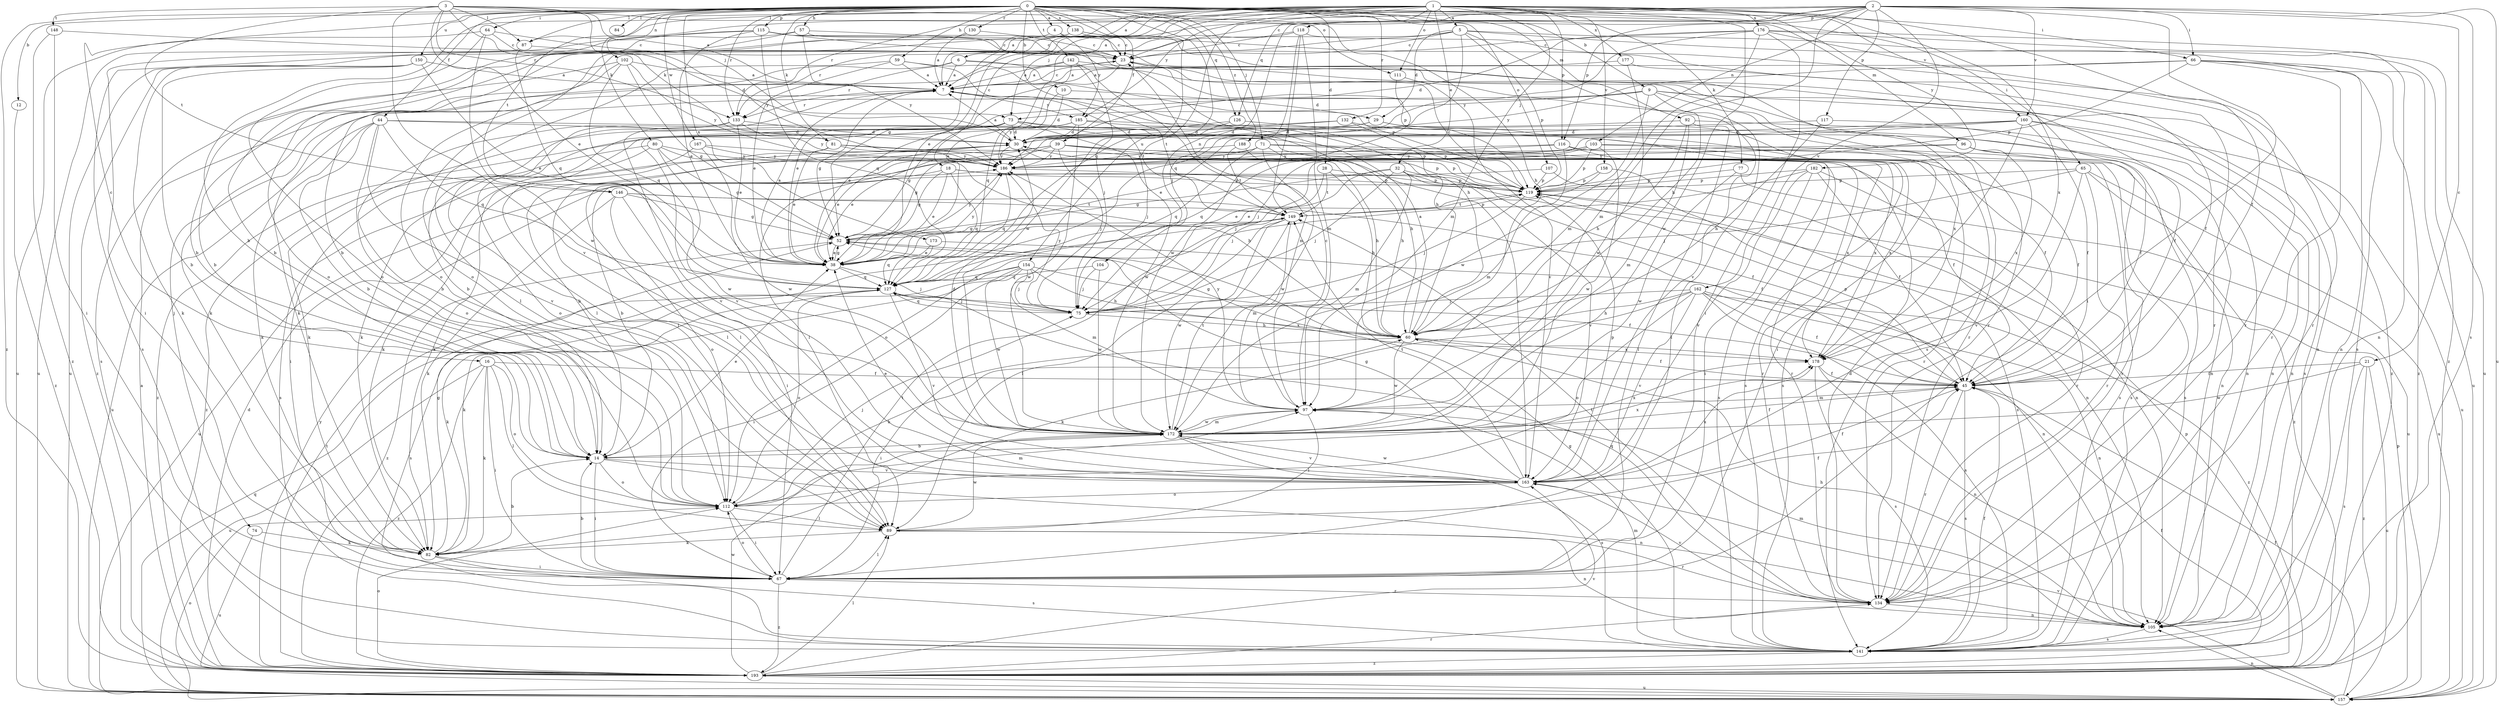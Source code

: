 strict digraph  {
0;
1;
2;
3;
4;
5;
6;
7;
9;
10;
12;
14;
16;
18;
21;
23;
28;
29;
30;
32;
38;
39;
44;
45;
52;
57;
59;
60;
64;
65;
66;
67;
71;
73;
74;
75;
77;
80;
81;
82;
84;
87;
89;
92;
96;
97;
102;
103;
104;
105;
107;
111;
112;
115;
116;
117;
118;
119;
126;
127;
130;
132;
133;
134;
138;
141;
142;
146;
148;
149;
150;
154;
157;
158;
160;
162;
163;
167;
172;
173;
176;
177;
178;
182;
185;
186;
188;
193;
0 -> 4  [label=a];
0 -> 9  [label=b];
0 -> 10  [label=b];
0 -> 12  [label=b];
0 -> 16  [label=c];
0 -> 28  [label=d];
0 -> 39  [label=f];
0 -> 44  [label=f];
0 -> 57  [label=h];
0 -> 59  [label=h];
0 -> 64  [label=i];
0 -> 65  [label=i];
0 -> 66  [label=i];
0 -> 71  [label=j];
0 -> 77  [label=k];
0 -> 80  [label=k];
0 -> 81  [label=k];
0 -> 84  [label=l];
0 -> 87  [label=l];
0 -> 92  [label=m];
0 -> 96  [label=m];
0 -> 102  [label=n];
0 -> 107  [label=o];
0 -> 115  [label=p];
0 -> 126  [label=q];
0 -> 130  [label=r];
0 -> 132  [label=r];
0 -> 133  [label=r];
0 -> 138  [label=s];
0 -> 142  [label=t];
0 -> 150  [label=u];
0 -> 154  [label=u];
0 -> 167  [label=w];
0 -> 172  [label=w];
0 -> 173  [label=x];
0 -> 188  [label=z];
0 -> 193  [label=z];
1 -> 5  [label=a];
1 -> 6  [label=a];
1 -> 7  [label=a];
1 -> 14  [label=b];
1 -> 18  [label=c];
1 -> 32  [label=e];
1 -> 38  [label=e];
1 -> 45  [label=f];
1 -> 52  [label=g];
1 -> 73  [label=j];
1 -> 87  [label=l];
1 -> 97  [label=m];
1 -> 111  [label=o];
1 -> 116  [label=p];
1 -> 126  [label=q];
1 -> 127  [label=q];
1 -> 158  [label=v];
1 -> 160  [label=v];
1 -> 172  [label=w];
1 -> 176  [label=x];
1 -> 177  [label=x];
1 -> 178  [label=x];
1 -> 182  [label=y];
1 -> 185  [label=y];
2 -> 7  [label=a];
2 -> 21  [label=c];
2 -> 23  [label=c];
2 -> 66  [label=i];
2 -> 67  [label=i];
2 -> 97  [label=m];
2 -> 103  [label=n];
2 -> 104  [label=n];
2 -> 116  [label=p];
2 -> 117  [label=p];
2 -> 118  [label=p];
2 -> 133  [label=r];
2 -> 141  [label=s];
2 -> 146  [label=t];
2 -> 157  [label=u];
2 -> 160  [label=v];
2 -> 162  [label=v];
3 -> 7  [label=a];
3 -> 38  [label=e];
3 -> 60  [label=h];
3 -> 73  [label=j];
3 -> 81  [label=k];
3 -> 87  [label=l];
3 -> 111  [label=o];
3 -> 133  [label=r];
3 -> 146  [label=t];
3 -> 148  [label=t];
3 -> 163  [label=v];
4 -> 23  [label=c];
4 -> 133  [label=r];
4 -> 185  [label=y];
5 -> 23  [label=c];
5 -> 29  [label=d];
5 -> 38  [label=e];
5 -> 60  [label=h];
5 -> 105  [label=n];
5 -> 112  [label=o];
5 -> 119  [label=p];
5 -> 127  [label=q];
5 -> 141  [label=s];
6 -> 7  [label=a];
6 -> 82  [label=k];
6 -> 119  [label=p];
6 -> 133  [label=r];
6 -> 163  [label=v];
7 -> 23  [label=c];
7 -> 52  [label=g];
7 -> 89  [label=l];
7 -> 133  [label=r];
7 -> 149  [label=t];
7 -> 185  [label=y];
9 -> 38  [label=e];
9 -> 45  [label=f];
9 -> 67  [label=i];
9 -> 73  [label=j];
9 -> 74  [label=j];
9 -> 141  [label=s];
9 -> 172  [label=w];
9 -> 178  [label=x];
10 -> 29  [label=d];
10 -> 30  [label=d];
10 -> 186  [label=y];
12 -> 193  [label=z];
14 -> 38  [label=e];
14 -> 67  [label=i];
14 -> 105  [label=n];
14 -> 112  [label=o];
14 -> 163  [label=v];
14 -> 178  [label=x];
16 -> 45  [label=f];
16 -> 67  [label=i];
16 -> 82  [label=k];
16 -> 89  [label=l];
16 -> 112  [label=o];
16 -> 157  [label=u];
16 -> 193  [label=z];
18 -> 14  [label=b];
18 -> 38  [label=e];
18 -> 52  [label=g];
18 -> 105  [label=n];
18 -> 119  [label=p];
18 -> 127  [label=q];
21 -> 45  [label=f];
21 -> 141  [label=s];
21 -> 157  [label=u];
21 -> 172  [label=w];
21 -> 193  [label=z];
23 -> 7  [label=a];
23 -> 38  [label=e];
23 -> 105  [label=n];
23 -> 134  [label=r];
28 -> 60  [label=h];
28 -> 75  [label=j];
28 -> 119  [label=p];
28 -> 149  [label=t];
29 -> 30  [label=d];
29 -> 105  [label=n];
29 -> 141  [label=s];
29 -> 193  [label=z];
30 -> 7  [label=a];
30 -> 14  [label=b];
30 -> 38  [label=e];
30 -> 141  [label=s];
30 -> 186  [label=y];
32 -> 38  [label=e];
32 -> 45  [label=f];
32 -> 52  [label=g];
32 -> 75  [label=j];
32 -> 97  [label=m];
32 -> 119  [label=p];
32 -> 163  [label=v];
38 -> 7  [label=a];
38 -> 52  [label=g];
38 -> 75  [label=j];
38 -> 127  [label=q];
38 -> 186  [label=y];
39 -> 38  [label=e];
39 -> 52  [label=g];
39 -> 75  [label=j];
39 -> 82  [label=k];
39 -> 119  [label=p];
39 -> 134  [label=r];
39 -> 178  [label=x];
39 -> 186  [label=y];
44 -> 14  [label=b];
44 -> 30  [label=d];
44 -> 82  [label=k];
44 -> 112  [label=o];
44 -> 119  [label=p];
44 -> 127  [label=q];
44 -> 157  [label=u];
44 -> 163  [label=v];
45 -> 97  [label=m];
45 -> 119  [label=p];
45 -> 134  [label=r];
45 -> 141  [label=s];
52 -> 38  [label=e];
52 -> 186  [label=y];
52 -> 193  [label=z];
57 -> 14  [label=b];
57 -> 23  [label=c];
57 -> 119  [label=p];
57 -> 141  [label=s];
57 -> 186  [label=y];
59 -> 7  [label=a];
59 -> 38  [label=e];
59 -> 60  [label=h];
59 -> 89  [label=l];
59 -> 149  [label=t];
60 -> 7  [label=a];
60 -> 45  [label=f];
60 -> 52  [label=g];
60 -> 67  [label=i];
60 -> 172  [label=w];
60 -> 178  [label=x];
64 -> 23  [label=c];
64 -> 30  [label=d];
64 -> 112  [label=o];
64 -> 157  [label=u];
64 -> 172  [label=w];
65 -> 75  [label=j];
65 -> 119  [label=p];
65 -> 134  [label=r];
65 -> 157  [label=u];
65 -> 163  [label=v];
65 -> 193  [label=z];
66 -> 7  [label=a];
66 -> 105  [label=n];
66 -> 119  [label=p];
66 -> 134  [label=r];
66 -> 157  [label=u];
66 -> 186  [label=y];
66 -> 193  [label=z];
67 -> 14  [label=b];
67 -> 89  [label=l];
67 -> 112  [label=o];
67 -> 134  [label=r];
67 -> 149  [label=t];
67 -> 193  [label=z];
71 -> 60  [label=h];
71 -> 89  [label=l];
71 -> 127  [label=q];
71 -> 141  [label=s];
71 -> 172  [label=w];
71 -> 178  [label=x];
71 -> 186  [label=y];
73 -> 14  [label=b];
73 -> 30  [label=d];
73 -> 52  [label=g];
73 -> 89  [label=l];
73 -> 105  [label=n];
73 -> 112  [label=o];
73 -> 163  [label=v];
73 -> 172  [label=w];
74 -> 82  [label=k];
74 -> 157  [label=u];
75 -> 60  [label=h];
75 -> 127  [label=q];
75 -> 186  [label=y];
77 -> 119  [label=p];
77 -> 157  [label=u];
77 -> 172  [label=w];
80 -> 52  [label=g];
80 -> 60  [label=h];
80 -> 67  [label=i];
80 -> 172  [label=w];
80 -> 186  [label=y];
80 -> 193  [label=z];
81 -> 38  [label=e];
81 -> 45  [label=f];
81 -> 134  [label=r];
81 -> 141  [label=s];
81 -> 186  [label=y];
82 -> 14  [label=b];
82 -> 52  [label=g];
82 -> 67  [label=i];
82 -> 141  [label=s];
87 -> 127  [label=q];
87 -> 157  [label=u];
87 -> 186  [label=y];
89 -> 45  [label=f];
89 -> 82  [label=k];
89 -> 105  [label=n];
89 -> 134  [label=r];
89 -> 172  [label=w];
92 -> 30  [label=d];
92 -> 60  [label=h];
92 -> 67  [label=i];
92 -> 97  [label=m];
92 -> 105  [label=n];
96 -> 89  [label=l];
96 -> 134  [label=r];
96 -> 141  [label=s];
96 -> 178  [label=x];
96 -> 186  [label=y];
97 -> 23  [label=c];
97 -> 89  [label=l];
97 -> 172  [label=w];
97 -> 186  [label=y];
102 -> 7  [label=a];
102 -> 14  [label=b];
102 -> 52  [label=g];
102 -> 127  [label=q];
102 -> 141  [label=s];
102 -> 186  [label=y];
103 -> 75  [label=j];
103 -> 89  [label=l];
103 -> 105  [label=n];
103 -> 119  [label=p];
103 -> 141  [label=s];
103 -> 172  [label=w];
103 -> 186  [label=y];
104 -> 75  [label=j];
104 -> 127  [label=q];
104 -> 172  [label=w];
105 -> 60  [label=h];
105 -> 97  [label=m];
105 -> 141  [label=s];
107 -> 105  [label=n];
107 -> 119  [label=p];
107 -> 157  [label=u];
111 -> 163  [label=v];
111 -> 172  [label=w];
112 -> 60  [label=h];
112 -> 67  [label=i];
112 -> 75  [label=j];
112 -> 89  [label=l];
112 -> 97  [label=m];
115 -> 14  [label=b];
115 -> 23  [label=c];
115 -> 38  [label=e];
115 -> 60  [label=h];
115 -> 67  [label=i];
115 -> 127  [label=q];
115 -> 134  [label=r];
116 -> 45  [label=f];
116 -> 97  [label=m];
116 -> 127  [label=q];
116 -> 178  [label=x];
116 -> 186  [label=y];
117 -> 30  [label=d];
117 -> 45  [label=f];
117 -> 60  [label=h];
118 -> 23  [label=c];
118 -> 75  [label=j];
118 -> 97  [label=m];
118 -> 112  [label=o];
118 -> 134  [label=r];
118 -> 149  [label=t];
119 -> 23  [label=c];
119 -> 75  [label=j];
119 -> 149  [label=t];
126 -> 30  [label=d];
126 -> 75  [label=j];
126 -> 141  [label=s];
127 -> 75  [label=j];
127 -> 82  [label=k];
127 -> 112  [label=o];
127 -> 163  [label=v];
127 -> 178  [label=x];
130 -> 7  [label=a];
130 -> 23  [label=c];
130 -> 112  [label=o];
132 -> 30  [label=d];
132 -> 45  [label=f];
132 -> 82  [label=k];
132 -> 119  [label=p];
133 -> 14  [label=b];
133 -> 30  [label=d];
133 -> 38  [label=e];
133 -> 163  [label=v];
133 -> 186  [label=y];
134 -> 30  [label=d];
134 -> 105  [label=n];
134 -> 127  [label=q];
134 -> 149  [label=t];
134 -> 163  [label=v];
138 -> 14  [label=b];
138 -> 23  [label=c];
138 -> 134  [label=r];
138 -> 141  [label=s];
138 -> 157  [label=u];
141 -> 45  [label=f];
141 -> 52  [label=g];
141 -> 97  [label=m];
141 -> 193  [label=z];
142 -> 7  [label=a];
142 -> 45  [label=f];
142 -> 75  [label=j];
142 -> 82  [label=k];
142 -> 97  [label=m];
142 -> 127  [label=q];
146 -> 45  [label=f];
146 -> 52  [label=g];
146 -> 67  [label=i];
146 -> 82  [label=k];
146 -> 112  [label=o];
146 -> 149  [label=t];
148 -> 23  [label=c];
148 -> 67  [label=i];
148 -> 193  [label=z];
149 -> 52  [label=g];
149 -> 89  [label=l];
149 -> 97  [label=m];
149 -> 119  [label=p];
149 -> 172  [label=w];
150 -> 7  [label=a];
150 -> 14  [label=b];
150 -> 38  [label=e];
150 -> 82  [label=k];
150 -> 193  [label=z];
154 -> 45  [label=f];
154 -> 60  [label=h];
154 -> 67  [label=i];
154 -> 75  [label=j];
154 -> 82  [label=k];
154 -> 97  [label=m];
154 -> 127  [label=q];
154 -> 141  [label=s];
154 -> 172  [label=w];
157 -> 45  [label=f];
157 -> 105  [label=n];
157 -> 112  [label=o];
157 -> 119  [label=p];
157 -> 127  [label=q];
157 -> 163  [label=v];
158 -> 38  [label=e];
158 -> 119  [label=p];
158 -> 141  [label=s];
160 -> 30  [label=d];
160 -> 38  [label=e];
160 -> 45  [label=f];
160 -> 67  [label=i];
160 -> 75  [label=j];
160 -> 105  [label=n];
160 -> 157  [label=u];
162 -> 45  [label=f];
162 -> 60  [label=h];
162 -> 75  [label=j];
162 -> 82  [label=k];
162 -> 105  [label=n];
162 -> 112  [label=o];
162 -> 141  [label=s];
162 -> 163  [label=v];
162 -> 193  [label=z];
163 -> 38  [label=e];
163 -> 45  [label=f];
163 -> 52  [label=g];
163 -> 112  [label=o];
163 -> 119  [label=p];
163 -> 149  [label=t];
163 -> 172  [label=w];
163 -> 178  [label=x];
167 -> 82  [label=k];
167 -> 119  [label=p];
167 -> 172  [label=w];
167 -> 186  [label=y];
172 -> 14  [label=b];
172 -> 30  [label=d];
172 -> 45  [label=f];
172 -> 97  [label=m];
172 -> 141  [label=s];
172 -> 149  [label=t];
172 -> 163  [label=v];
172 -> 178  [label=x];
173 -> 38  [label=e];
173 -> 105  [label=n];
173 -> 127  [label=q];
176 -> 23  [label=c];
176 -> 30  [label=d];
176 -> 67  [label=i];
176 -> 97  [label=m];
176 -> 134  [label=r];
176 -> 157  [label=u];
176 -> 186  [label=y];
176 -> 193  [label=z];
177 -> 7  [label=a];
177 -> 172  [label=w];
177 -> 193  [label=z];
178 -> 45  [label=f];
178 -> 105  [label=n];
178 -> 141  [label=s];
182 -> 45  [label=f];
182 -> 67  [label=i];
182 -> 112  [label=o];
182 -> 119  [label=p];
182 -> 134  [label=r];
182 -> 163  [label=v];
185 -> 30  [label=d];
185 -> 60  [label=h];
185 -> 82  [label=k];
185 -> 134  [label=r];
185 -> 163  [label=v];
185 -> 172  [label=w];
186 -> 119  [label=p];
186 -> 127  [label=q];
188 -> 60  [label=h];
188 -> 149  [label=t];
188 -> 186  [label=y];
193 -> 7  [label=a];
193 -> 30  [label=d];
193 -> 45  [label=f];
193 -> 89  [label=l];
193 -> 112  [label=o];
193 -> 119  [label=p];
193 -> 134  [label=r];
193 -> 149  [label=t];
193 -> 157  [label=u];
193 -> 163  [label=v];
193 -> 172  [label=w];
193 -> 186  [label=y];
}
